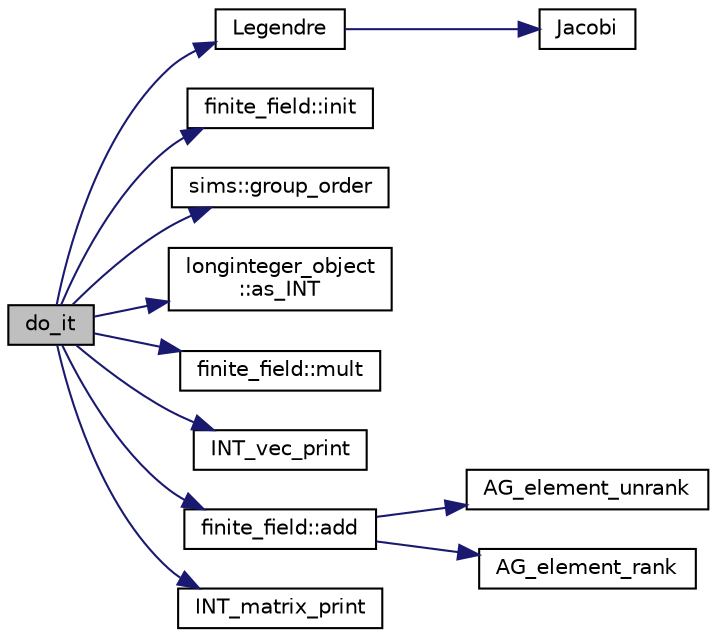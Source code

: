 digraph "do_it"
{
  edge [fontname="Helvetica",fontsize="10",labelfontname="Helvetica",labelfontsize="10"];
  node [fontname="Helvetica",fontsize="10",shape=record];
  rankdir="LR";
  Node0 [label="do_it",height=0.2,width=0.4,color="black", fillcolor="grey75", style="filled", fontcolor="black"];
  Node0 -> Node1 [color="midnightblue",fontsize="10",style="solid",fontname="Helvetica"];
  Node1 [label="Legendre",height=0.2,width=0.4,color="black", fillcolor="white", style="filled",URL="$de/dc5/algebra__and__number__theory_8h.html#a731e9304ceef1c1abe954dce2de1b985"];
  Node1 -> Node2 [color="midnightblue",fontsize="10",style="solid",fontname="Helvetica"];
  Node2 [label="Jacobi",height=0.2,width=0.4,color="black", fillcolor="white", style="filled",URL="$df/dda/number__theory_8_c.html#a27d4f63def0d1d515307e13ba969bb53"];
  Node0 -> Node3 [color="midnightblue",fontsize="10",style="solid",fontname="Helvetica"];
  Node3 [label="finite_field::init",height=0.2,width=0.4,color="black", fillcolor="white", style="filled",URL="$df/d5a/classfinite__field.html#a13e75e8165b27464935b50368ee8313c"];
  Node0 -> Node4 [color="midnightblue",fontsize="10",style="solid",fontname="Helvetica"];
  Node4 [label="sims::group_order",height=0.2,width=0.4,color="black", fillcolor="white", style="filled",URL="$d9/df3/classsims.html#aa442445175656570fa35febbe790efad"];
  Node0 -> Node5 [color="midnightblue",fontsize="10",style="solid",fontname="Helvetica"];
  Node5 [label="longinteger_object\l::as_INT",height=0.2,width=0.4,color="black", fillcolor="white", style="filled",URL="$dd/d7e/classlonginteger__object.html#afb992d4679a6741acc63c8bcba27971e"];
  Node0 -> Node6 [color="midnightblue",fontsize="10",style="solid",fontname="Helvetica"];
  Node6 [label="finite_field::mult",height=0.2,width=0.4,color="black", fillcolor="white", style="filled",URL="$df/d5a/classfinite__field.html#a24fb5917aa6d4d656fd855b7f44a13b0"];
  Node0 -> Node7 [color="midnightblue",fontsize="10",style="solid",fontname="Helvetica"];
  Node7 [label="INT_vec_print",height=0.2,width=0.4,color="black", fillcolor="white", style="filled",URL="$df/dbf/sajeeb_8_c.html#a79a5901af0b47dd0d694109543c027fe"];
  Node0 -> Node8 [color="midnightblue",fontsize="10",style="solid",fontname="Helvetica"];
  Node8 [label="finite_field::add",height=0.2,width=0.4,color="black", fillcolor="white", style="filled",URL="$df/d5a/classfinite__field.html#a8f12328a27500f3c7be0c849ebbc9d14"];
  Node8 -> Node9 [color="midnightblue",fontsize="10",style="solid",fontname="Helvetica"];
  Node9 [label="AG_element_unrank",height=0.2,width=0.4,color="black", fillcolor="white", style="filled",URL="$d4/d67/geometry_8h.html#a4a33b86c87b2879b97cfa1327abe2885"];
  Node8 -> Node10 [color="midnightblue",fontsize="10",style="solid",fontname="Helvetica"];
  Node10 [label="AG_element_rank",height=0.2,width=0.4,color="black", fillcolor="white", style="filled",URL="$d4/d67/geometry_8h.html#ab2ac908d07dd8038fd996e26bdc75c17"];
  Node0 -> Node11 [color="midnightblue",fontsize="10",style="solid",fontname="Helvetica"];
  Node11 [label="INT_matrix_print",height=0.2,width=0.4,color="black", fillcolor="white", style="filled",URL="$d5/db4/io__and__os_8h.html#afd4180a24bef3a2b584668a4eaf607ff"];
}
